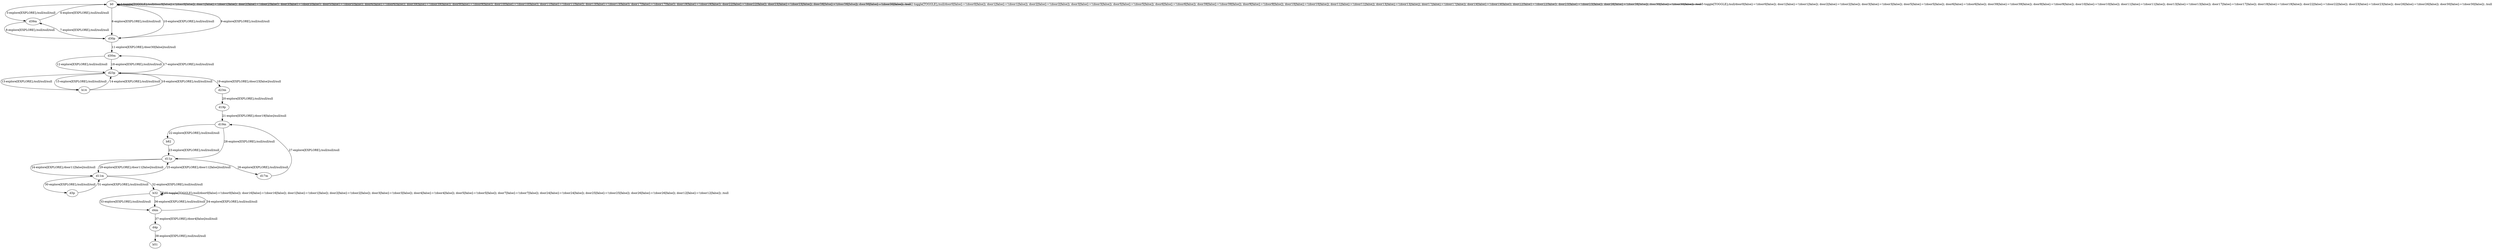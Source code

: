 # Total number of goals covered by this test: 1
# d4p --> b51

digraph g {
"b0" -> "b0" [label = "1-toggle[TOGGLE];/null/door0[false]:=!(door0[false]); door1[false]:=!(door1[false]); door2[false]:=!(door2[false]); door3[false]:=!(door3[false]); door5[false]:=!(door5[false]); door6[false]:=!(door6[false]); door39[false]:=!(door39[false]); door9[false]:=!(door9[false]); door10[false]:=!(door10[false]); door11[false]:=!(door11[false]); door13[false]:=!(door13[false]); door17[false]:=!(door17[false]); door19[false]:=!(door19[false]); door22[false]:=!(door22[false]); door23[false]:=!(door23[false]); door26[false]:=!(door26[false]); door30[false]:=!(door30[false]); /null"];
"b0" -> "b0" [label = "2-toggle[TOGGLE];/null/door0[false]:=!(door0[false]); door1[false]:=!(door1[false]); door2[false]:=!(door2[false]); door3[false]:=!(door3[false]); door5[false]:=!(door5[false]); door6[false]:=!(door6[false]); door39[false]:=!(door39[false]); door9[false]:=!(door9[false]); door10[false]:=!(door10[false]); door11[false]:=!(door11[false]); door13[false]:=!(door13[false]); door17[false]:=!(door17[false]); door19[false]:=!(door19[false]); door22[false]:=!(door22[false]); door23[false]:=!(door23[false]); door26[false]:=!(door26[false]); door30[false]:=!(door30[false]); /null"];
"b0" -> "d39m" [label = "3-explore[EXPLORE];/null/null/null"];
"d39m" -> "b0" [label = "4-explore[EXPLORE];/null/null/null"];
"b0" -> "b0" [label = "5-toggle[TOGGLE];/null/door0[false]:=!(door0[false]); door1[false]:=!(door1[false]); door2[false]:=!(door2[false]); door3[false]:=!(door3[false]); door5[false]:=!(door5[false]); door6[false]:=!(door6[false]); door39[false]:=!(door39[false]); door9[false]:=!(door9[false]); door10[false]:=!(door10[false]); door11[false]:=!(door11[false]); door13[false]:=!(door13[false]); door17[false]:=!(door17[false]); door19[false]:=!(door19[false]); door22[false]:=!(door22[false]); door23[false]:=!(door23[false]); door26[false]:=!(door26[false]); door30[false]:=!(door30[false]); /null"];
"b0" -> "d30p" [label = "6-explore[EXPLORE];/null/null/null"];
"d30p" -> "d39m" [label = "7-explore[EXPLORE];/null/null/null"];
"d39m" -> "d30p" [label = "8-explore[EXPLORE];/null/null/null"];
"d30p" -> "b0" [label = "9-explore[EXPLORE];/null/null/null"];
"b0" -> "d30p" [label = "10-explore[EXPLORE];/null/null/null"];
"d30p" -> "d30m" [label = "11-explore[EXPLORE];/door30[false]/null/null"];
"d30m" -> "d23p" [label = "12-explore[EXPLORE];/null/null/null"];
"d23p" -> "b14" [label = "13-explore[EXPLORE];/null/null/null"];
"b14" -> "d23p" [label = "14-explore[EXPLORE];/null/null/null"];
"d23p" -> "b14" [label = "15-explore[EXPLORE];/null/null/null"];
"b14" -> "d23p" [label = "16-explore[EXPLORE];/null/null/null"];
"d23p" -> "d30m" [label = "17-explore[EXPLORE];/null/null/null"];
"d30m" -> "d23p" [label = "18-explore[EXPLORE];/null/null/null"];
"d23p" -> "d23m" [label = "19-explore[EXPLORE];/door23[false]/null/null"];
"d23m" -> "d19p" [label = "20-explore[EXPLORE];/null/null/null"];
"d19p" -> "d19m" [label = "21-explore[EXPLORE];/door19[false]/null/null"];
"d19m" -> "b82" [label = "22-explore[EXPLORE];/null/null/null"];
"b82" -> "d11p" [label = "23-explore[EXPLORE];/null/null/null"];
"d11p" -> "d11m" [label = "24-explore[EXPLORE];/door11[false]/null/null"];
"d11m" -> "d11p" [label = "25-explore[EXPLORE];/door11[false]/null/null"];
"d11p" -> "d17m" [label = "26-explore[EXPLORE];/null/null/null"];
"d17m" -> "d19m" [label = "27-explore[EXPLORE];/null/null/null"];
"d19m" -> "d11p" [label = "28-explore[EXPLORE];/null/null/null"];
"d11p" -> "d11m" [label = "29-explore[EXPLORE];/door11[false]/null/null"];
"d11m" -> "d3p" [label = "30-explore[EXPLORE];/null/null/null"];
"d3p" -> "d11m" [label = "31-explore[EXPLORE];/null/null/null"];
"d11m" -> "b32" [label = "32-explore[EXPLORE];/null/null/null"];
"b32" -> "d4m" [label = "33-explore[EXPLORE];/null/null/null"];
"d4m" -> "b32" [label = "34-explore[EXPLORE];/null/null/null"];
"b32" -> "b32" [label = "35-toggle[TOGGLE];/null/door0[false]:=!(door0[false]); door16[false]:=!(door16[false]); door1[false]:=!(door1[false]); door2[false]:=!(door2[false]); door3[false]:=!(door3[false]); door4[false]:=!(door4[false]); door5[false]:=!(door5[false]); door7[false]:=!(door7[false]); door24[false]:=!(door24[false]); door25[false]:=!(door25[false]); door26[false]:=!(door26[false]); door12[false]:=!(door12[false]); /null"];
"b32" -> "d4m" [label = "36-explore[EXPLORE];/null/null/null"];
"d4m" -> "d4p" [label = "37-explore[EXPLORE];/door4[false]/null/null"];
"d4p" -> "b51" [label = "38-explore[EXPLORE];/null/null/null"];
}
